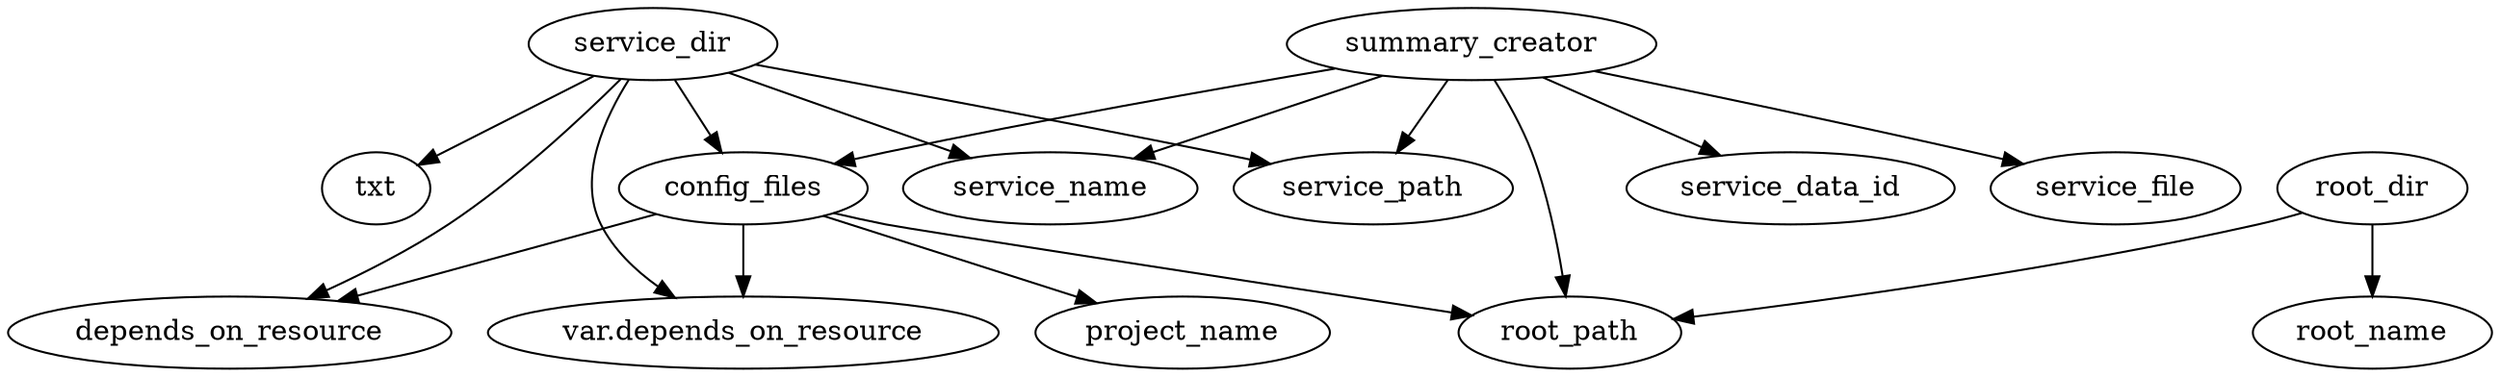 digraph Dependencies {
    "summary_creator" -> "service_name";
    "summary_creator" -> "service_file";
    "summary_creator" -> "root_path";
    "summary_creator" -> "service_data_id";
    "summary_creator" -> "config_files";
    "summary_creator" -> "service_path";
    "root_dir" -> "root_name";
    "root_dir" -> "root_path";
    "config_files" -> "depends_on_resource";
    "config_files" -> "var.depends_on_resource";
    "config_files" -> "root_path";
    "config_files" -> "project_name";
    "service_dir" -> "service_name";
    "service_dir" -> "txt";
    "service_dir" -> "var.depends_on_resource";
    "service_dir" -> "config_files";
    "service_dir" -> "depends_on_resource";
    "service_dir" -> "service_path";
}
